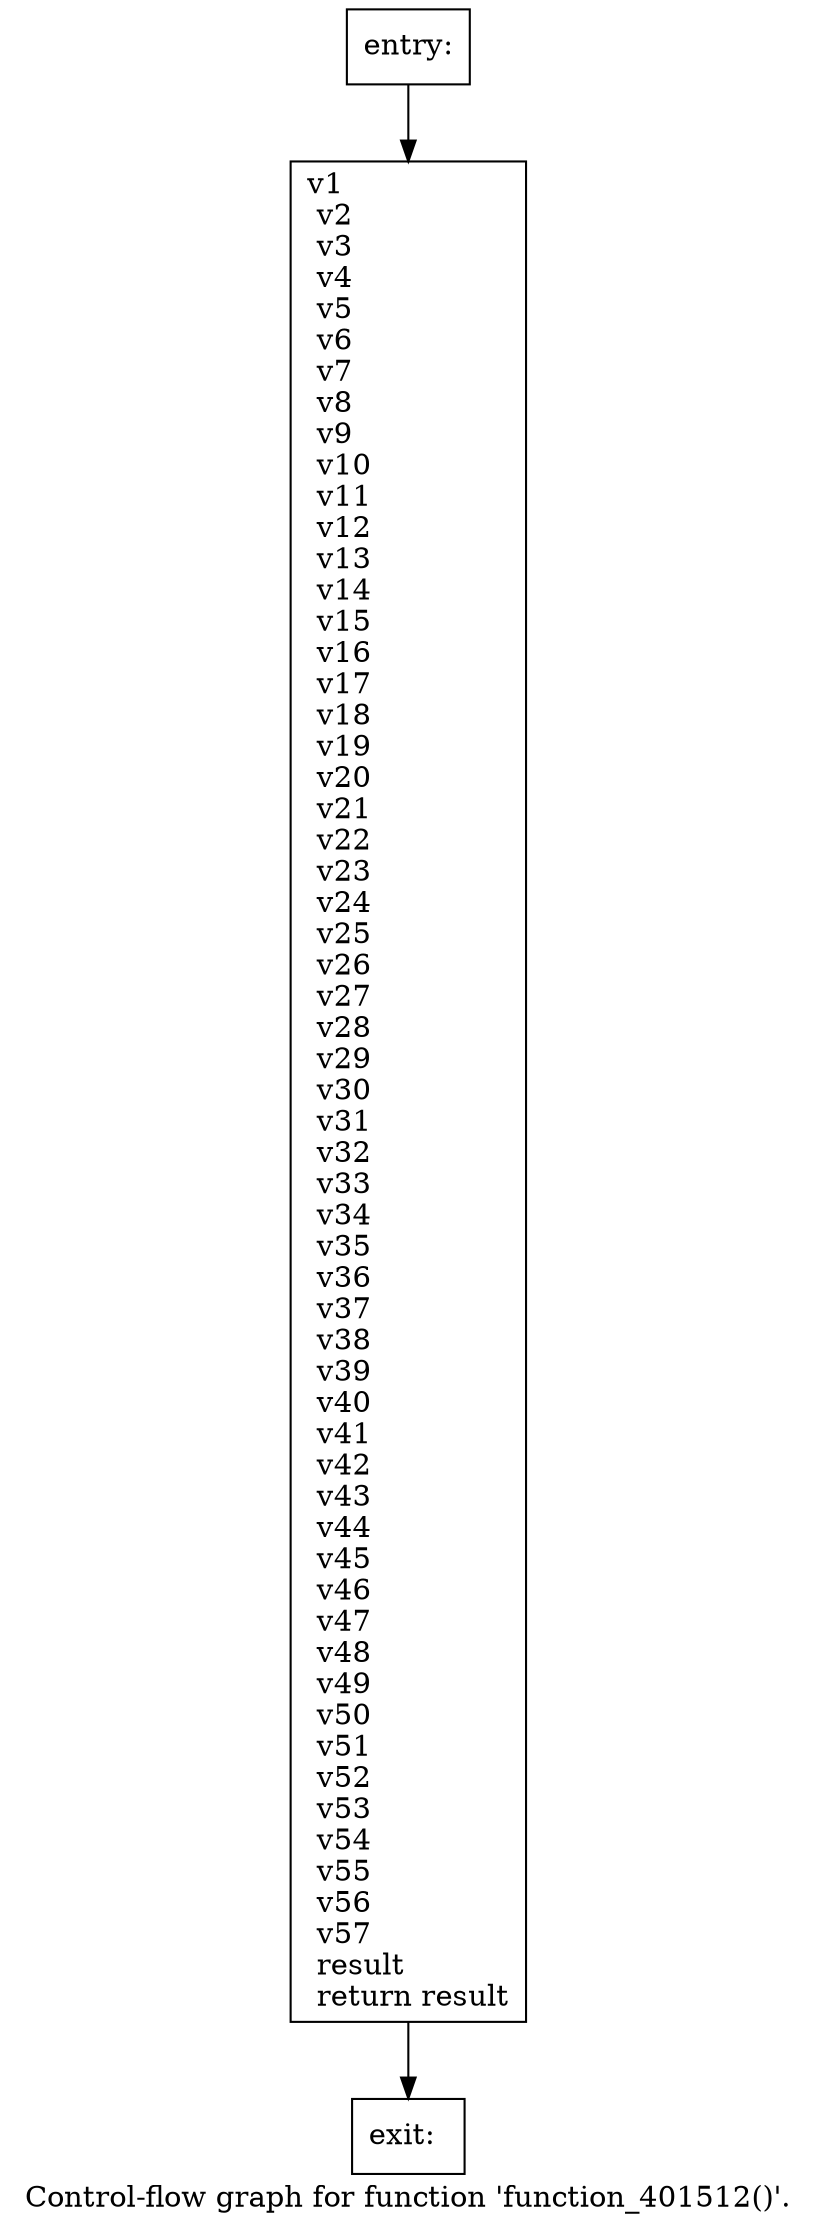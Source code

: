 digraph "Control-flow graph for function 'function_401512()'." {
  label="Control-flow graph for function 'function_401512()'.";
  node [shape=record];

  Node000001DDBF2E0330 [label="{entry:\l}"];
  Node000001DDBF2E0330 -> Node000001DDBF2E3040;
  Node000001DDBF2E3040 [label="{  v1\l  v2\l  v3\l  v4\l  v5\l  v6\l  v7\l  v8\l  v9\l  v10\l  v11\l  v12\l  v13\l  v14\l  v15\l  v16\l  v17\l  v18\l  v19\l  v20\l  v21\l  v22\l  v23\l  v24\l  v25\l  v26\l  v27\l  v28\l  v29\l  v30\l  v31\l  v32\l  v33\l  v34\l  v35\l  v36\l  v37\l  v38\l  v39\l  v40\l  v41\l  v42\l  v43\l  v44\l  v45\l  v46\l  v47\l  v48\l  v49\l  v50\l  v51\l  v52\l  v53\l  v54\l  v55\l  v56\l  v57\l  result\l  return result\l}"];
  Node000001DDBF2E3040 -> Node000001DDBF2E2080;
  Node000001DDBF2E2080 [label="{exit:\l}"];

}
